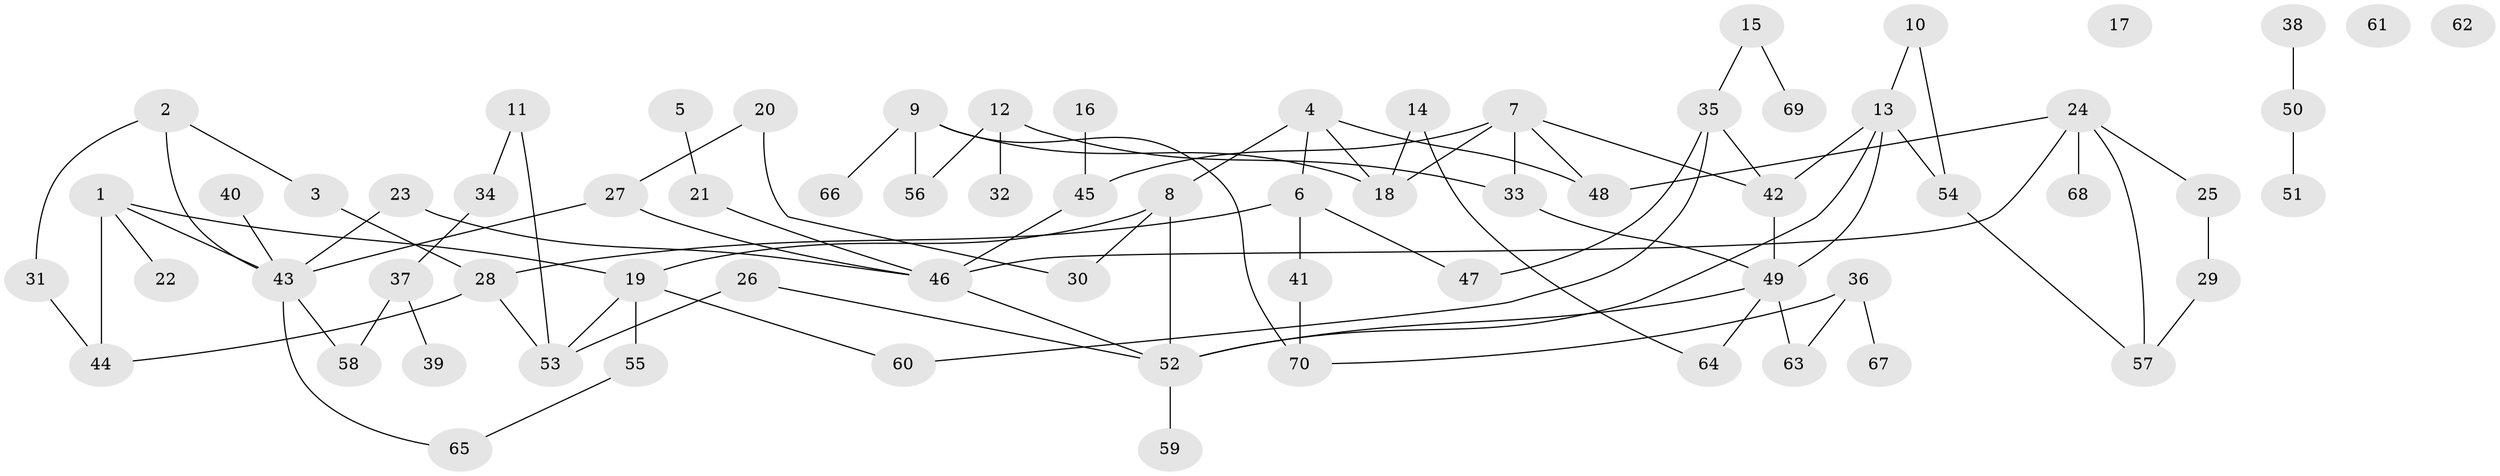 // Generated by graph-tools (version 1.1) at 2025/49/03/09/25 03:49:10]
// undirected, 70 vertices, 91 edges
graph export_dot {
graph [start="1"]
  node [color=gray90,style=filled];
  1;
  2;
  3;
  4;
  5;
  6;
  7;
  8;
  9;
  10;
  11;
  12;
  13;
  14;
  15;
  16;
  17;
  18;
  19;
  20;
  21;
  22;
  23;
  24;
  25;
  26;
  27;
  28;
  29;
  30;
  31;
  32;
  33;
  34;
  35;
  36;
  37;
  38;
  39;
  40;
  41;
  42;
  43;
  44;
  45;
  46;
  47;
  48;
  49;
  50;
  51;
  52;
  53;
  54;
  55;
  56;
  57;
  58;
  59;
  60;
  61;
  62;
  63;
  64;
  65;
  66;
  67;
  68;
  69;
  70;
  1 -- 19;
  1 -- 22;
  1 -- 43;
  1 -- 44;
  2 -- 3;
  2 -- 31;
  2 -- 43;
  3 -- 28;
  4 -- 6;
  4 -- 8;
  4 -- 18;
  4 -- 48;
  5 -- 21;
  6 -- 28;
  6 -- 41;
  6 -- 47;
  7 -- 18;
  7 -- 33;
  7 -- 42;
  7 -- 45;
  7 -- 48;
  8 -- 19;
  8 -- 30;
  8 -- 52;
  9 -- 18;
  9 -- 56;
  9 -- 66;
  9 -- 70;
  10 -- 13;
  10 -- 54;
  11 -- 34;
  11 -- 53;
  12 -- 32;
  12 -- 33;
  12 -- 56;
  13 -- 42;
  13 -- 49;
  13 -- 52;
  13 -- 54;
  14 -- 18;
  14 -- 64;
  15 -- 35;
  15 -- 69;
  16 -- 45;
  19 -- 53;
  19 -- 55;
  19 -- 60;
  20 -- 27;
  20 -- 30;
  21 -- 46;
  23 -- 43;
  23 -- 46;
  24 -- 25;
  24 -- 46;
  24 -- 48;
  24 -- 57;
  24 -- 68;
  25 -- 29;
  26 -- 52;
  26 -- 53;
  27 -- 43;
  27 -- 46;
  28 -- 44;
  28 -- 53;
  29 -- 57;
  31 -- 44;
  33 -- 49;
  34 -- 37;
  35 -- 42;
  35 -- 47;
  35 -- 60;
  36 -- 63;
  36 -- 67;
  36 -- 70;
  37 -- 39;
  37 -- 58;
  38 -- 50;
  40 -- 43;
  41 -- 70;
  42 -- 49;
  43 -- 58;
  43 -- 65;
  45 -- 46;
  46 -- 52;
  49 -- 52;
  49 -- 63;
  49 -- 64;
  50 -- 51;
  52 -- 59;
  54 -- 57;
  55 -- 65;
}
